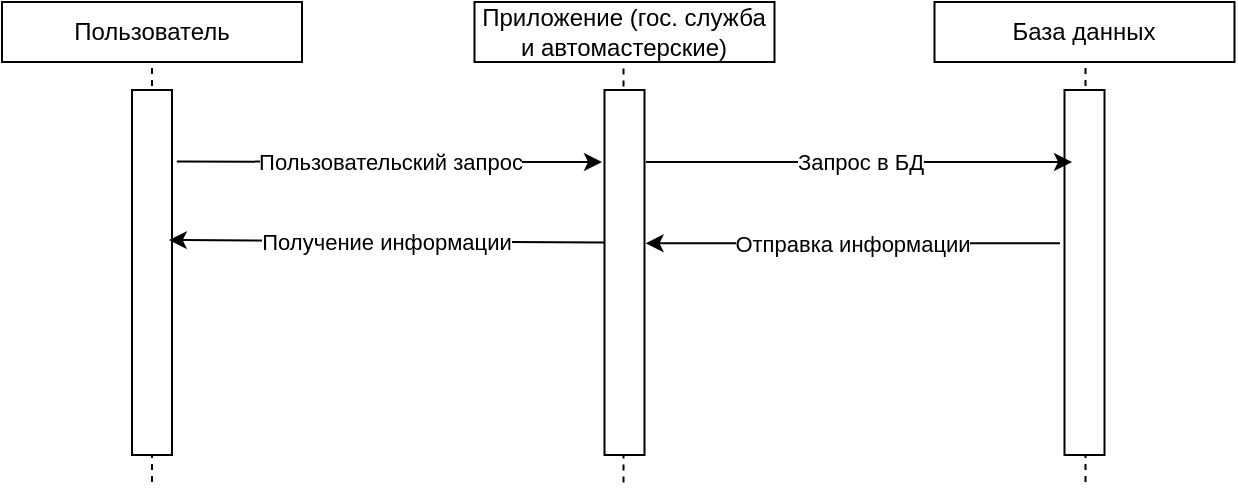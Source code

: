 <mxfile version="24.4.10" type="google">
  <diagram id="BLYH7E4yoTZ6fNoPxhqw" name="Страница — 3">
    <mxGraphModel dx="996" dy="565" grid="1" gridSize="10" guides="1" tooltips="1" connect="1" arrows="1" fold="1" page="1" pageScale="1" pageWidth="827" pageHeight="1169" math="0" shadow="0">
      <root>
        <mxCell id="0" />
        <mxCell id="1" parent="0" />
        <mxCell id="MTaJ7b8NyRpy3dccK-RM-1" value="Пользователь" style="rounded=0;whiteSpace=wrap;html=1;" parent="1" vertex="1">
          <mxGeometry x="90" y="120" width="150" height="30" as="geometry" />
        </mxCell>
        <mxCell id="MTaJ7b8NyRpy3dccK-RM-2" value="" style="endArrow=none;dashed=1;html=1;rounded=0;entryX=0.5;entryY=1;entryDx=0;entryDy=0;" parent="1" target="MTaJ7b8NyRpy3dccK-RM-1" edge="1">
          <mxGeometry width="50" height="50" relative="1" as="geometry">
            <mxPoint x="165" y="360" as="sourcePoint" />
            <mxPoint x="440" y="270" as="targetPoint" />
          </mxGeometry>
        </mxCell>
        <mxCell id="MTaJ7b8NyRpy3dccK-RM-3" value="" style="rounded=0;whiteSpace=wrap;html=1;rotation=90;" parent="1" vertex="1">
          <mxGeometry x="73.75" y="245.25" width="182.5" height="20" as="geometry" />
        </mxCell>
        <mxCell id="MTaJ7b8NyRpy3dccK-RM-4" value="Приложение (гос. служба и автомастерские)" style="rounded=0;whiteSpace=wrap;html=1;" parent="1" vertex="1">
          <mxGeometry x="326.25" y="120" width="150" height="30" as="geometry" />
        </mxCell>
        <mxCell id="MTaJ7b8NyRpy3dccK-RM-6" value="База данных" style="rounded=0;whiteSpace=wrap;html=1;" parent="1" vertex="1">
          <mxGeometry x="556.25" y="120" width="150" height="30" as="geometry" />
        </mxCell>
        <mxCell id="MTaJ7b8NyRpy3dccK-RM-8" value="" style="endArrow=none;dashed=1;html=1;rounded=0;entryX=0.5;entryY=1;entryDx=0;entryDy=0;" parent="1" edge="1">
          <mxGeometry width="50" height="50" relative="1" as="geometry">
            <mxPoint x="400.75" y="360.25" as="sourcePoint" />
            <mxPoint x="400.75" y="150.25" as="targetPoint" />
          </mxGeometry>
        </mxCell>
        <mxCell id="MTaJ7b8NyRpy3dccK-RM-9" value="" style="endArrow=none;dashed=1;html=1;rounded=0;entryX=0.5;entryY=1;entryDx=0;entryDy=0;" parent="1" edge="1">
          <mxGeometry width="50" height="50" relative="1" as="geometry">
            <mxPoint x="631.75" y="360" as="sourcePoint" />
            <mxPoint x="631.75" y="150" as="targetPoint" />
          </mxGeometry>
        </mxCell>
        <mxCell id="MTaJ7b8NyRpy3dccK-RM-5" value="" style="rounded=0;whiteSpace=wrap;html=1;rotation=90;" parent="1" vertex="1">
          <mxGeometry x="310" y="245.25" width="182.5" height="20" as="geometry" />
        </mxCell>
        <mxCell id="MTaJ7b8NyRpy3dccK-RM-7" value="" style="rounded=0;whiteSpace=wrap;html=1;rotation=90;" parent="1" vertex="1">
          <mxGeometry x="540" y="245.25" width="182.5" height="20" as="geometry" />
        </mxCell>
        <mxCell id="_airprzpe-vV6XndE6yf-1" value="Пользовательский запрос&lt;span style=&quot;color: rgba(0, 0, 0, 0); font-family: monospace; font-size: 0px; text-align: start; background-color: rgb(251, 251, 251);&quot;&gt;%3CmxGraphModel%3E%3Croot%3E%3CmxCell%20id%3D%220%22%2F%3E%3CmxCell%20id%3D%221%22%20parent%3D%220%22%2F%3E%3CmxCell%20id%3D%222%22%20value%3D%22%22%20style%3D%22endArrow%3Dnone%3Bdashed%3D1%3Bhtml%3D1%3Brounded%3D0%3BentryX%3D0.5%3BentryY%3D1%3BentryDx%3D0%3BentryDy%3D0%3B%22%20edge%3D%221%22%20parent%3D%221%22%3E%3CmxGeometry%20width%3D%2250%22%20height%3D%2250%22%20relative%3D%221%22%20as%3D%22geometry%22%3E%3CmxPoint%20x%3D%22165%22%20y%3D%22360%22%20as%3D%22sourcePoint%22%2F%3E%3CmxPoint%20x%3D%22165%22%20y%3D%22150%22%20as%3D%22targetPoint%22%2F%3E%3C%2FmxGeometry%3E%3C%2FmxCell%3E%3C%2Froot%3E%3C%2FmxGraphModel%3E&lt;/span&gt;" style="endArrow=classic;html=1;rounded=0;exitX=0.196;exitY=-0.12;exitDx=0;exitDy=0;exitPerimeter=0;" parent="1" source="MTaJ7b8NyRpy3dccK-RM-3" edge="1">
          <mxGeometry width="50" height="50" relative="1" as="geometry">
            <mxPoint x="390" y="320" as="sourcePoint" />
            <mxPoint x="390" y="200" as="targetPoint" />
          </mxGeometry>
        </mxCell>
        <mxCell id="_airprzpe-vV6XndE6yf-2" value="Запрос в БД" style="endArrow=classic;html=1;rounded=0;exitX=0.196;exitY=-0.12;exitDx=0;exitDy=0;exitPerimeter=0;" parent="1" edge="1">
          <mxGeometry width="50" height="50" relative="1" as="geometry">
            <mxPoint x="412" y="200" as="sourcePoint" />
            <mxPoint x="625" y="200" as="targetPoint" />
          </mxGeometry>
        </mxCell>
        <mxCell id="_airprzpe-vV6XndE6yf-3" value="Отправка информации" style="endArrow=classic;html=1;rounded=0;exitX=0.42;exitY=1.113;exitDx=0;exitDy=0;exitPerimeter=0;entryX=0.42;entryY=-0.027;entryDx=0;entryDy=0;entryPerimeter=0;" parent="1" source="MTaJ7b8NyRpy3dccK-RM-7" target="MTaJ7b8NyRpy3dccK-RM-5" edge="1">
          <mxGeometry width="50" height="50" relative="1" as="geometry">
            <mxPoint x="390" y="320" as="sourcePoint" />
            <mxPoint x="440" y="270" as="targetPoint" />
          </mxGeometry>
        </mxCell>
        <mxCell id="_airprzpe-vV6XndE6yf-4" value="Получение информации" style="endArrow=classic;html=1;rounded=0;exitX=0.42;exitY=1.113;exitDx=0;exitDy=0;exitPerimeter=0;entryX=0.411;entryY=0.08;entryDx=0;entryDy=0;entryPerimeter=0;" parent="1" target="MTaJ7b8NyRpy3dccK-RM-3" edge="1">
          <mxGeometry width="50" height="50" relative="1" as="geometry">
            <mxPoint x="391" y="240.25" as="sourcePoint" />
            <mxPoint x="184" y="240.25" as="targetPoint" />
          </mxGeometry>
        </mxCell>
      </root>
    </mxGraphModel>
  </diagram>
</mxfile>
